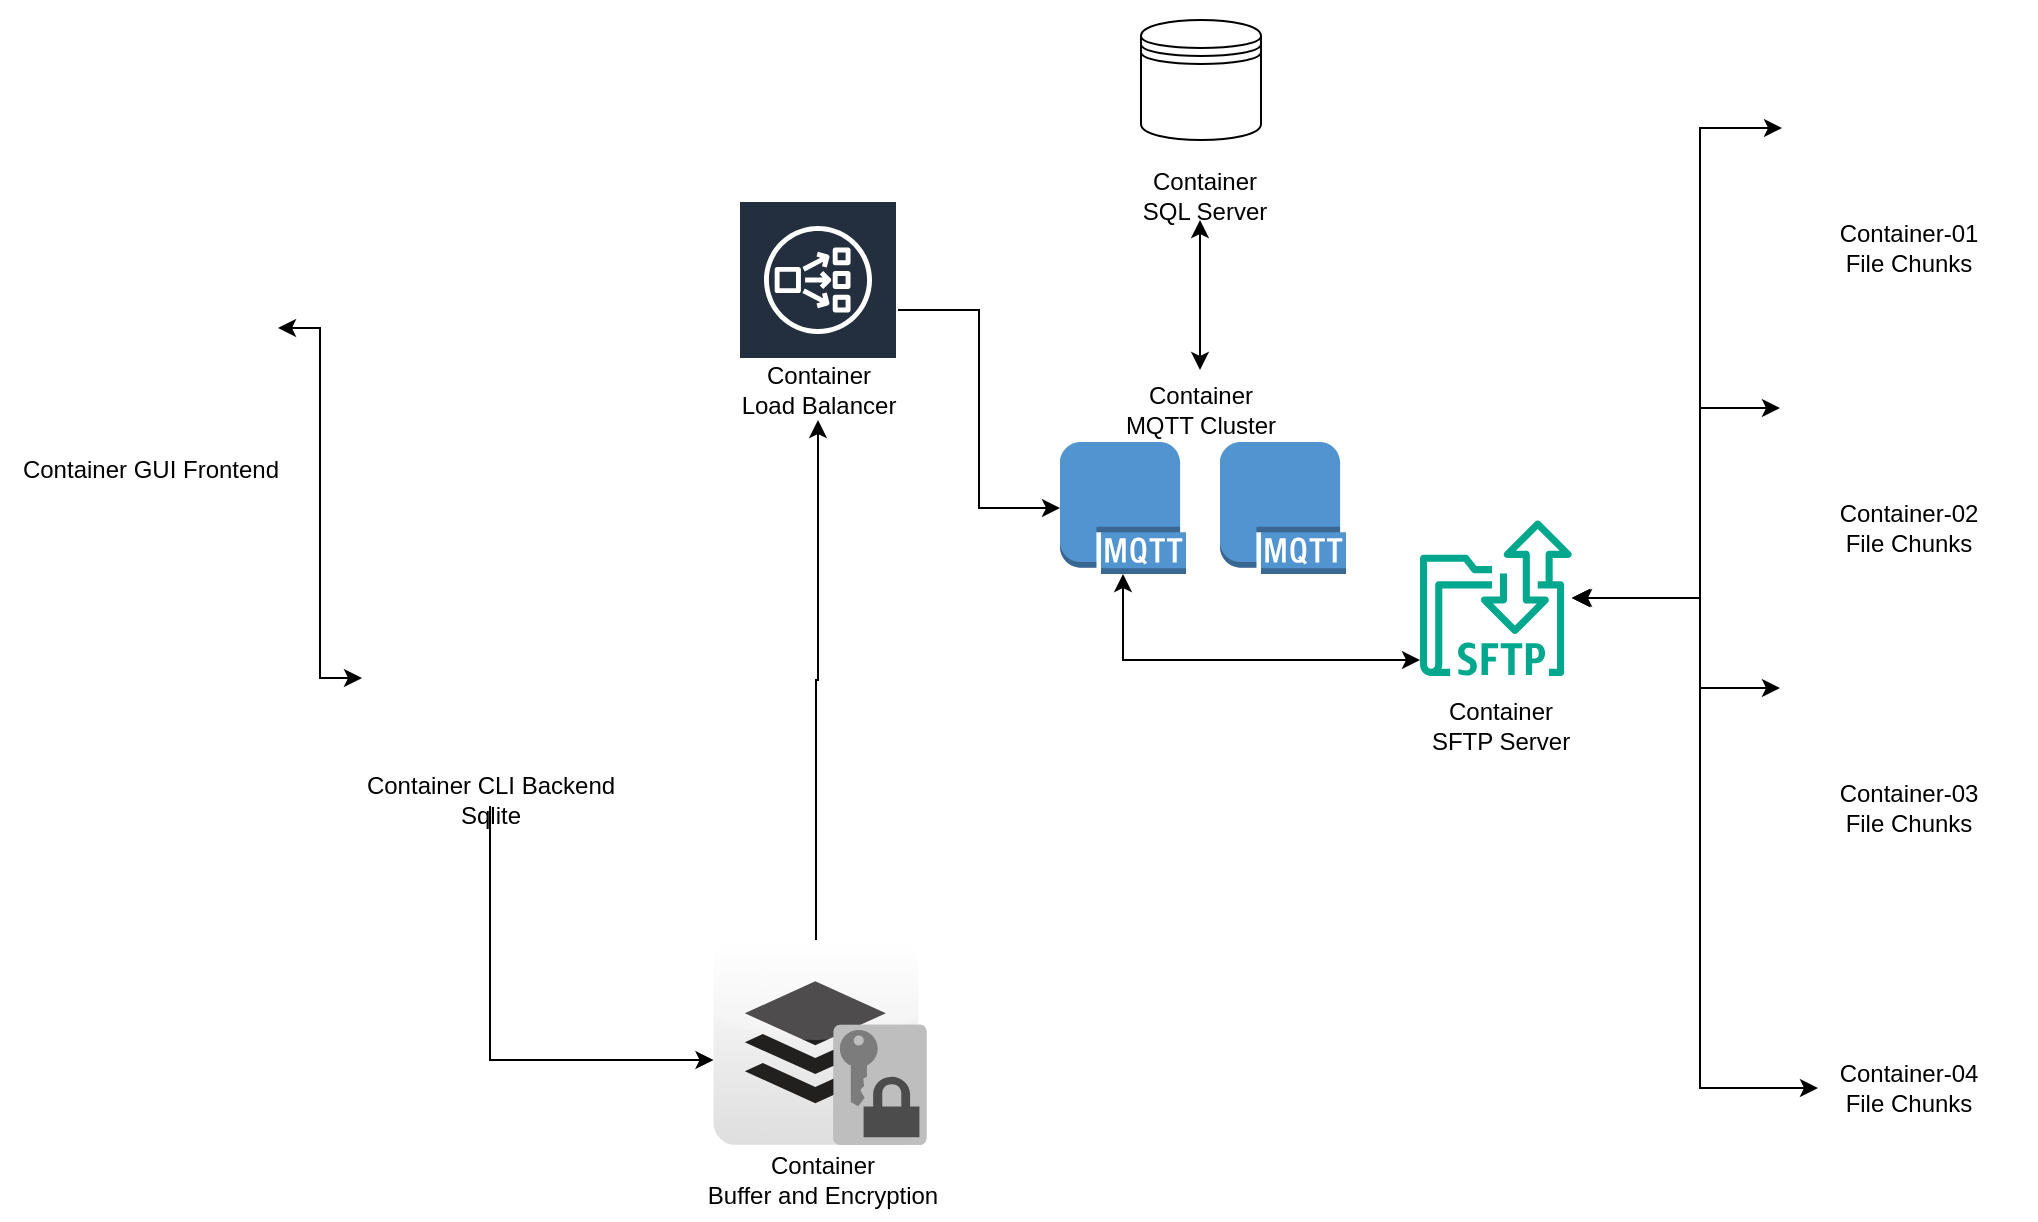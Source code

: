 <mxfile version="25.0.3">
  <diagram name="Page-1" id="fBCxJr5UXrpwC9snXGX0">
    <mxGraphModel dx="1167" dy="1003" grid="1" gridSize="10" guides="1" tooltips="1" connect="1" arrows="1" fold="1" page="1" pageScale="1" pageWidth="827" pageHeight="1169" math="0" shadow="0">
      <root>
        <mxCell id="0" />
        <mxCell id="1" parent="0" />
        <mxCell id="iENwheOLr7V-0xD90-o9-13" value="" style="sketch=0;outlineConnect=0;fontColor=#232F3E;gradientColor=none;strokeColor=#ffffff;fillColor=#232F3E;dashed=0;verticalLabelPosition=middle;verticalAlign=bottom;align=center;html=1;whiteSpace=wrap;fontSize=10;fontStyle=1;spacing=3;shape=mxgraph.aws4.productIcon;prIcon=mxgraph.aws4.network_load_balancer;" vertex="1" parent="1">
          <mxGeometry x="399" y="200" width="80" height="110" as="geometry" />
        </mxCell>
        <mxCell id="iENwheOLr7V-0xD90-o9-17" value="" style="group" vertex="1" connectable="0" parent="1">
          <mxGeometry x="200" y="375" width="150" height="145" as="geometry" />
        </mxCell>
        <mxCell id="iENwheOLr7V-0xD90-o9-15" value="Container CLI Backend&lt;div&gt;Sqlite&lt;/div&gt;" style="text;html=1;align=center;verticalAlign=middle;resizable=0;points=[];autosize=1;strokeColor=none;fillColor=none;" vertex="1" parent="iENwheOLr7V-0xD90-o9-17">
          <mxGeometry y="105" width="150" height="40" as="geometry" />
        </mxCell>
        <mxCell id="iENwheOLr7V-0xD90-o9-16" value="" style="shape=image;html=1;verticalAlign=top;verticalLabelPosition=bottom;labelBackgroundColor=#ffffff;imageAspect=0;aspect=fixed;image=https://cdn2.iconfinder.com/data/icons/boxicons-logos/24/bxl-docker-128.png" vertex="1" parent="iENwheOLr7V-0xD90-o9-17">
          <mxGeometry x="11" width="128" height="128" as="geometry" />
        </mxCell>
        <mxCell id="iENwheOLr7V-0xD90-o9-21" value="" style="group" vertex="1" connectable="0" parent="1">
          <mxGeometry x="30" y="200" width="150" height="150" as="geometry" />
        </mxCell>
        <mxCell id="iENwheOLr7V-0xD90-o9-4" value="Container GUI Frontend" style="text;html=1;align=center;verticalAlign=middle;resizable=0;points=[];autosize=1;strokeColor=none;fillColor=none;" vertex="1" parent="iENwheOLr7V-0xD90-o9-21">
          <mxGeometry y="120" width="150" height="30" as="geometry" />
        </mxCell>
        <mxCell id="iENwheOLr7V-0xD90-o9-20" value="" style="shape=image;html=1;verticalAlign=top;verticalLabelPosition=bottom;labelBackgroundColor=#ffffff;imageAspect=0;aspect=fixed;image=https://cdn2.iconfinder.com/data/icons/boxicons-logos/24/bxl-docker-128.png" vertex="1" parent="iENwheOLr7V-0xD90-o9-21">
          <mxGeometry x="11" width="128" height="128" as="geometry" />
        </mxCell>
        <mxCell id="iENwheOLr7V-0xD90-o9-31" value="" style="group" vertex="1" connectable="0" parent="1">
          <mxGeometry x="920" y="100" width="128" height="144" as="geometry" />
        </mxCell>
        <mxCell id="iENwheOLr7V-0xD90-o9-22" value="" style="shape=image;html=1;verticalAlign=top;verticalLabelPosition=bottom;labelBackgroundColor=#ffffff;imageAspect=0;aspect=fixed;image=https://cdn1.iconfinder.com/data/icons/unicons-line-vol-3/24/docker-128.png" vertex="1" parent="iENwheOLr7V-0xD90-o9-31">
          <mxGeometry width="128" height="128" as="geometry" />
        </mxCell>
        <mxCell id="iENwheOLr7V-0xD90-o9-23" value="Container-01&lt;div&gt;File Chunks&lt;/div&gt;" style="text;html=1;align=center;verticalAlign=middle;resizable=0;points=[];autosize=1;strokeColor=none;fillColor=none;" vertex="1" parent="iENwheOLr7V-0xD90-o9-31">
          <mxGeometry x="19" y="104" width="90" height="40" as="geometry" />
        </mxCell>
        <mxCell id="iENwheOLr7V-0xD90-o9-32" value="" style="group" vertex="1" connectable="0" parent="1">
          <mxGeometry x="920" y="240" width="128" height="144" as="geometry" />
        </mxCell>
        <mxCell id="iENwheOLr7V-0xD90-o9-27" value="" style="shape=image;html=1;verticalAlign=top;verticalLabelPosition=bottom;labelBackgroundColor=#ffffff;imageAspect=0;aspect=fixed;image=https://cdn1.iconfinder.com/data/icons/unicons-line-vol-3/24/docker-128.png" vertex="1" parent="iENwheOLr7V-0xD90-o9-32">
          <mxGeometry width="128" height="128" as="geometry" />
        </mxCell>
        <mxCell id="iENwheOLr7V-0xD90-o9-28" value="Container-02&lt;div&gt;File Chunks&lt;/div&gt;" style="text;html=1;align=center;verticalAlign=middle;resizable=0;points=[];autosize=1;strokeColor=none;fillColor=none;" vertex="1" parent="iENwheOLr7V-0xD90-o9-32">
          <mxGeometry x="19" y="104" width="90" height="40" as="geometry" />
        </mxCell>
        <mxCell id="iENwheOLr7V-0xD90-o9-33" value="" style="group" vertex="1" connectable="0" parent="1">
          <mxGeometry x="920" y="380" width="128" height="144" as="geometry" />
        </mxCell>
        <mxCell id="iENwheOLr7V-0xD90-o9-29" value="" style="shape=image;html=1;verticalAlign=top;verticalLabelPosition=bottom;labelBackgroundColor=#ffffff;imageAspect=0;aspect=fixed;image=https://cdn1.iconfinder.com/data/icons/unicons-line-vol-3/24/docker-128.png" vertex="1" parent="iENwheOLr7V-0xD90-o9-33">
          <mxGeometry width="128" height="128" as="geometry" />
        </mxCell>
        <mxCell id="iENwheOLr7V-0xD90-o9-30" value="Container-03&lt;div&gt;File Chunks&lt;/div&gt;" style="text;html=1;align=center;verticalAlign=middle;resizable=0;points=[];autosize=1;strokeColor=none;fillColor=none;" vertex="1" parent="iENwheOLr7V-0xD90-o9-33">
          <mxGeometry x="19" y="104" width="90" height="40" as="geometry" />
        </mxCell>
        <mxCell id="iENwheOLr7V-0xD90-o9-34" value="" style="group" vertex="1" connectable="0" parent="1">
          <mxGeometry x="920" y="520" width="128" height="144" as="geometry" />
        </mxCell>
        <mxCell id="iENwheOLr7V-0xD90-o9-35" value="" style="shape=image;html=1;verticalAlign=top;verticalLabelPosition=bottom;labelBackgroundColor=#ffffff;imageAspect=0;aspect=fixed;image=https://cdn1.iconfinder.com/data/icons/unicons-line-vol-3/24/docker-128.png" vertex="1" parent="iENwheOLr7V-0xD90-o9-34">
          <mxGeometry width="128" height="128" as="geometry" />
        </mxCell>
        <mxCell id="iENwheOLr7V-0xD90-o9-36" value="Container-04&lt;div&gt;File Chunks&lt;/div&gt;" style="text;html=1;align=center;verticalAlign=middle;resizable=0;points=[];autosize=1;strokeColor=none;fillColor=none;" vertex="1" parent="iENwheOLr7V-0xD90-o9-34">
          <mxGeometry x="19" y="104" width="90" height="40" as="geometry" />
        </mxCell>
        <mxCell id="iENwheOLr7V-0xD90-o9-38" style="edgeStyle=orthogonalEdgeStyle;rounded=0;orthogonalLoop=1;jettySize=auto;html=1;entryX=0;entryY=0.5;entryDx=0;entryDy=0;startArrow=classic;startFill=1;" edge="1" parent="1" source="iENwheOLr7V-0xD90-o9-20" target="iENwheOLr7V-0xD90-o9-16">
          <mxGeometry relative="1" as="geometry" />
        </mxCell>
        <mxCell id="iENwheOLr7V-0xD90-o9-42" style="edgeStyle=orthogonalEdgeStyle;rounded=0;orthogonalLoop=1;jettySize=auto;html=1;startArrow=classic;startFill=1;" edge="1" parent="1">
          <mxGeometry relative="1" as="geometry">
            <mxPoint x="921" y="164" as="sourcePoint" />
            <mxPoint x="817" y="399" as="targetPoint" />
            <Array as="points">
              <mxPoint x="880" y="164" />
              <mxPoint x="880" y="399" />
            </Array>
          </mxGeometry>
        </mxCell>
        <mxCell id="iENwheOLr7V-0xD90-o9-43" style="edgeStyle=orthogonalEdgeStyle;rounded=0;orthogonalLoop=1;jettySize=auto;html=1;startArrow=classic;startFill=1;" edge="1" parent="1" source="iENwheOLr7V-0xD90-o9-27" target="iENwheOLr7V-0xD90-o9-41">
          <mxGeometry relative="1" as="geometry">
            <Array as="points">
              <mxPoint x="880" y="304" />
              <mxPoint x="880" y="399" />
            </Array>
          </mxGeometry>
        </mxCell>
        <mxCell id="iENwheOLr7V-0xD90-o9-44" style="edgeStyle=orthogonalEdgeStyle;rounded=0;orthogonalLoop=1;jettySize=auto;html=1;startArrow=classic;startFill=1;" edge="1" parent="1" source="iENwheOLr7V-0xD90-o9-29" target="iENwheOLr7V-0xD90-o9-41">
          <mxGeometry relative="1" as="geometry">
            <Array as="points">
              <mxPoint x="880" y="444" />
              <mxPoint x="880" y="399" />
            </Array>
          </mxGeometry>
        </mxCell>
        <mxCell id="iENwheOLr7V-0xD90-o9-45" style="edgeStyle=orthogonalEdgeStyle;rounded=0;orthogonalLoop=1;jettySize=auto;html=1;startArrow=classic;startFill=1;" edge="1" parent="1" source="iENwheOLr7V-0xD90-o9-36" target="iENwheOLr7V-0xD90-o9-41">
          <mxGeometry relative="1" as="geometry">
            <Array as="points">
              <mxPoint x="880" y="644" />
              <mxPoint x="880" y="399" />
            </Array>
          </mxGeometry>
        </mxCell>
        <mxCell id="iENwheOLr7V-0xD90-o9-50" value="" style="group" vertex="1" connectable="0" parent="1">
          <mxGeometry x="560" y="290" width="143" height="97" as="geometry" />
        </mxCell>
        <mxCell id="iENwheOLr7V-0xD90-o9-1" value="" style="outlineConnect=0;dashed=0;verticalLabelPosition=bottom;verticalAlign=top;align=center;html=1;shape=mxgraph.aws3.mqtt_protocol;fillColor=#5294CF;gradientColor=none;" vertex="1" parent="iENwheOLr7V-0xD90-o9-50">
          <mxGeometry x="80" y="31" width="63" height="66" as="geometry" />
        </mxCell>
        <mxCell id="iENwheOLr7V-0xD90-o9-2" value="" style="outlineConnect=0;dashed=0;verticalLabelPosition=bottom;verticalAlign=top;align=center;html=1;shape=mxgraph.aws3.mqtt_protocol;fillColor=#5294CF;gradientColor=none;" vertex="1" parent="iENwheOLr7V-0xD90-o9-50">
          <mxGeometry y="31" width="63" height="66" as="geometry" />
        </mxCell>
        <mxCell id="iENwheOLr7V-0xD90-o9-18" value="&lt;div&gt;Container&lt;/div&gt;MQTT Cluster" style="text;html=1;align=center;verticalAlign=middle;resizable=0;points=[];autosize=1;strokeColor=none;fillColor=none;" vertex="1" parent="iENwheOLr7V-0xD90-o9-50">
          <mxGeometry x="20" y="-5" width="100" height="40" as="geometry" />
        </mxCell>
        <mxCell id="iENwheOLr7V-0xD90-o9-51" value="" style="group" vertex="1" connectable="0" parent="1">
          <mxGeometry x="586.5" y="110" width="90" height="108" as="geometry" />
        </mxCell>
        <mxCell id="iENwheOLr7V-0xD90-o9-24" value="" style="shape=datastore;whiteSpace=wrap;html=1;" vertex="1" parent="iENwheOLr7V-0xD90-o9-51">
          <mxGeometry x="14" width="60" height="60" as="geometry" />
        </mxCell>
        <mxCell id="iENwheOLr7V-0xD90-o9-26" value="&lt;div&gt;Container&lt;/div&gt;SQL Server" style="text;html=1;align=center;verticalAlign=middle;resizable=0;points=[];autosize=1;strokeColor=none;fillColor=none;" vertex="1" parent="iENwheOLr7V-0xD90-o9-51">
          <mxGeometry y="68" width="90" height="40" as="geometry" />
        </mxCell>
        <mxCell id="iENwheOLr7V-0xD90-o9-53" value="" style="group" vertex="1" connectable="0" parent="1">
          <mxGeometry x="735" y="360" width="90" height="123" as="geometry" />
        </mxCell>
        <mxCell id="iENwheOLr7V-0xD90-o9-41" value="" style="sketch=0;outlineConnect=0;fontColor=#232F3E;gradientColor=none;fillColor=#01A88D;strokeColor=none;dashed=0;verticalLabelPosition=bottom;verticalAlign=top;align=center;html=1;fontSize=12;fontStyle=0;aspect=fixed;shape=mxgraph.aws4.transfer_for_sftp_resource;" vertex="1" parent="iENwheOLr7V-0xD90-o9-53">
          <mxGeometry x="5" width="76" height="78" as="geometry" />
        </mxCell>
        <mxCell id="iENwheOLr7V-0xD90-o9-52" value="&lt;div&gt;Container&lt;/div&gt;SFTP Server" style="text;html=1;align=center;verticalAlign=middle;resizable=0;points=[];autosize=1;strokeColor=none;fillColor=none;" vertex="1" parent="iENwheOLr7V-0xD90-o9-53">
          <mxGeometry y="83" width="90" height="40" as="geometry" />
        </mxCell>
        <mxCell id="iENwheOLr7V-0xD90-o9-58" value="" style="group" vertex="1" connectable="0" parent="1">
          <mxGeometry x="370" y="570" width="141" height="140" as="geometry" />
        </mxCell>
        <mxCell id="iENwheOLr7V-0xD90-o9-56" value="&lt;div&gt;Container&lt;/div&gt;Buffer and Encryption" style="text;html=1;align=center;verticalAlign=middle;resizable=0;points=[];autosize=1;strokeColor=none;fillColor=none;" vertex="1" parent="iENwheOLr7V-0xD90-o9-58">
          <mxGeometry x="1" y="100" width="140" height="40" as="geometry" />
        </mxCell>
        <mxCell id="iENwheOLr7V-0xD90-o9-57" value="" style="group" vertex="1" connectable="0" parent="iENwheOLr7V-0xD90-o9-58">
          <mxGeometry x="16.75" width="106.5" height="102.4" as="geometry" />
        </mxCell>
        <mxCell id="iENwheOLr7V-0xD90-o9-54" value="" style="dashed=0;outlineConnect=0;html=1;align=center;labelPosition=center;verticalLabelPosition=bottom;verticalAlign=top;shape=mxgraph.webicons.buffer;gradientColor=#DFDEDE" vertex="1" parent="iENwheOLr7V-0xD90-o9-57">
          <mxGeometry width="102.4" height="102.4" as="geometry" />
        </mxCell>
        <mxCell id="iENwheOLr7V-0xD90-o9-55" value="" style="outlineConnect=0;dashed=0;verticalLabelPosition=bottom;verticalAlign=top;align=center;html=1;shape=mxgraph.aws3.data_encryption_key;fillColor=#7D7C7C;gradientColor=none;" vertex="1" parent="iENwheOLr7V-0xD90-o9-57">
          <mxGeometry x="60" y="42.4" width="46.5" height="60" as="geometry" />
        </mxCell>
        <mxCell id="iENwheOLr7V-0xD90-o9-59" style="edgeStyle=orthogonalEdgeStyle;rounded=0;orthogonalLoop=1;jettySize=auto;html=1;" edge="1" parent="1" source="iENwheOLr7V-0xD90-o9-16" target="iENwheOLr7V-0xD90-o9-54">
          <mxGeometry relative="1" as="geometry">
            <Array as="points">
              <mxPoint x="275" y="630" />
            </Array>
          </mxGeometry>
        </mxCell>
        <mxCell id="iENwheOLr7V-0xD90-o9-60" style="edgeStyle=orthogonalEdgeStyle;rounded=0;orthogonalLoop=1;jettySize=auto;html=1;" edge="1" parent="1" source="iENwheOLr7V-0xD90-o9-54" target="iENwheOLr7V-0xD90-o9-13">
          <mxGeometry relative="1" as="geometry">
            <mxPoint x="437.95" y="360" as="targetPoint" />
          </mxGeometry>
        </mxCell>
        <mxCell id="iENwheOLr7V-0xD90-o9-61" style="edgeStyle=orthogonalEdgeStyle;rounded=0;orthogonalLoop=1;jettySize=auto;html=1;entryX=0;entryY=0.5;entryDx=0;entryDy=0;entryPerimeter=0;" edge="1" parent="1" source="iENwheOLr7V-0xD90-o9-13" target="iENwheOLr7V-0xD90-o9-2">
          <mxGeometry relative="1" as="geometry" />
        </mxCell>
        <mxCell id="iENwheOLr7V-0xD90-o9-62" style="edgeStyle=orthogonalEdgeStyle;rounded=0;orthogonalLoop=1;jettySize=auto;html=1;startArrow=classic;startFill=1;" edge="1" parent="1" source="iENwheOLr7V-0xD90-o9-18">
          <mxGeometry relative="1" as="geometry">
            <mxPoint x="630" y="210" as="targetPoint" />
          </mxGeometry>
        </mxCell>
        <mxCell id="iENwheOLr7V-0xD90-o9-63" style="edgeStyle=orthogonalEdgeStyle;rounded=0;orthogonalLoop=1;jettySize=auto;html=1;startArrow=classic;startFill=1;" edge="1" parent="1" source="iENwheOLr7V-0xD90-o9-2">
          <mxGeometry relative="1" as="geometry">
            <mxPoint x="740" y="430" as="targetPoint" />
            <Array as="points">
              <mxPoint x="592" y="430" />
              <mxPoint x="740" y="430" />
            </Array>
          </mxGeometry>
        </mxCell>
        <mxCell id="iENwheOLr7V-0xD90-o9-64" value="Container&lt;div&gt;Load Balancer&lt;/div&gt;" style="text;html=1;align=center;verticalAlign=middle;resizable=0;points=[];autosize=1;strokeColor=none;fillColor=none;" vertex="1" parent="1">
          <mxGeometry x="389" y="275" width="100" height="40" as="geometry" />
        </mxCell>
      </root>
    </mxGraphModel>
  </diagram>
</mxfile>
